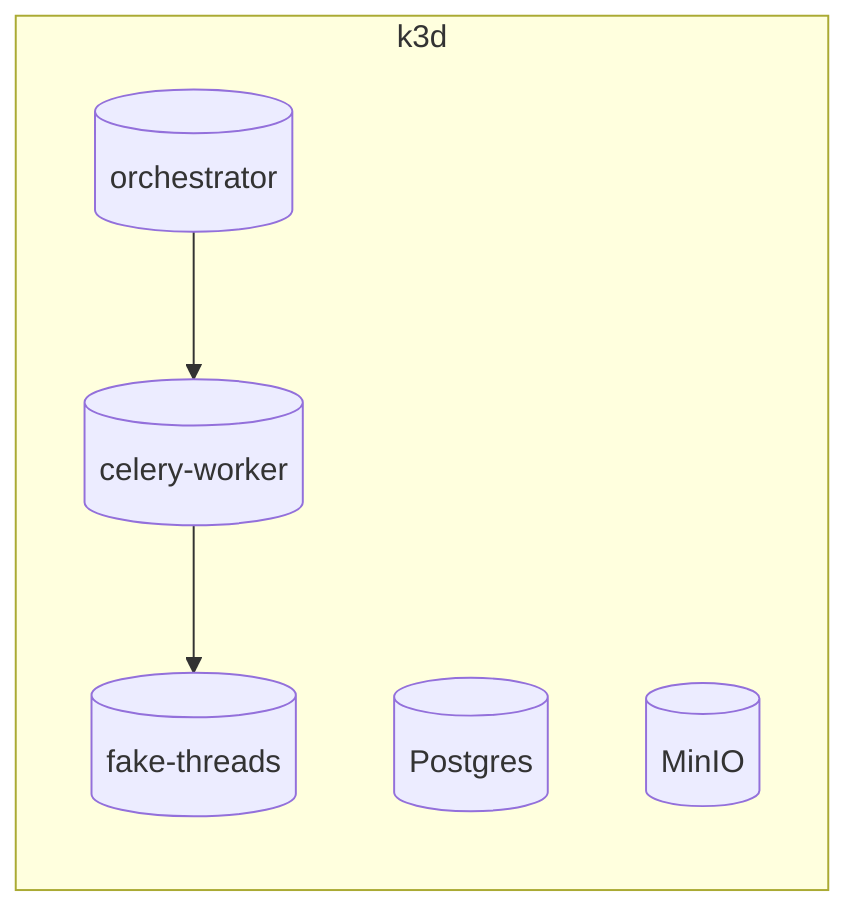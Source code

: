 flowchart LR
  subgraph k3d
    orch[(orchestrator)]
    worker[(celery-worker)]
    threads[(fake-threads)]
    pg[(Postgres)]
    minio[(MinIO)]
  end
  orch --> worker --> threads